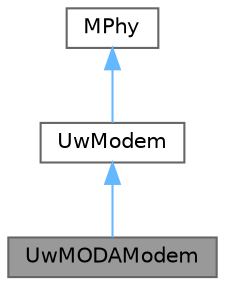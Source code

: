 digraph "UwMODAModem"
{
 // LATEX_PDF_SIZE
  bgcolor="transparent";
  edge [fontname=Helvetica,fontsize=10,labelfontname=Helvetica,labelfontsize=10];
  node [fontname=Helvetica,fontsize=10,shape=box,height=0.2,width=0.4];
  Node1 [id="Node000001",label="UwMODAModem",height=0.2,width=0.4,color="gray40", fillcolor="grey60", style="filled", fontcolor="black",tooltip=" "];
  Node2 -> Node1 [id="edge1_Node000001_Node000002",dir="back",color="steelblue1",style="solid",tooltip=" "];
  Node2 [id="Node000002",label="UwModem",height=0.2,width=0.4,color="gray40", fillcolor="white", style="filled",URL="$classUwModem.html",tooltip="Class that implements the interface to DESERT, as used through Tcl scripts."];
  Node3 -> Node2 [id="edge2_Node000002_Node000003",dir="back",color="steelblue1",style="solid",tooltip=" "];
  Node3 [id="Node000003",label="MPhy",height=0.2,width=0.4,color="gray40", fillcolor="white", style="filled",tooltip=" "];
}
